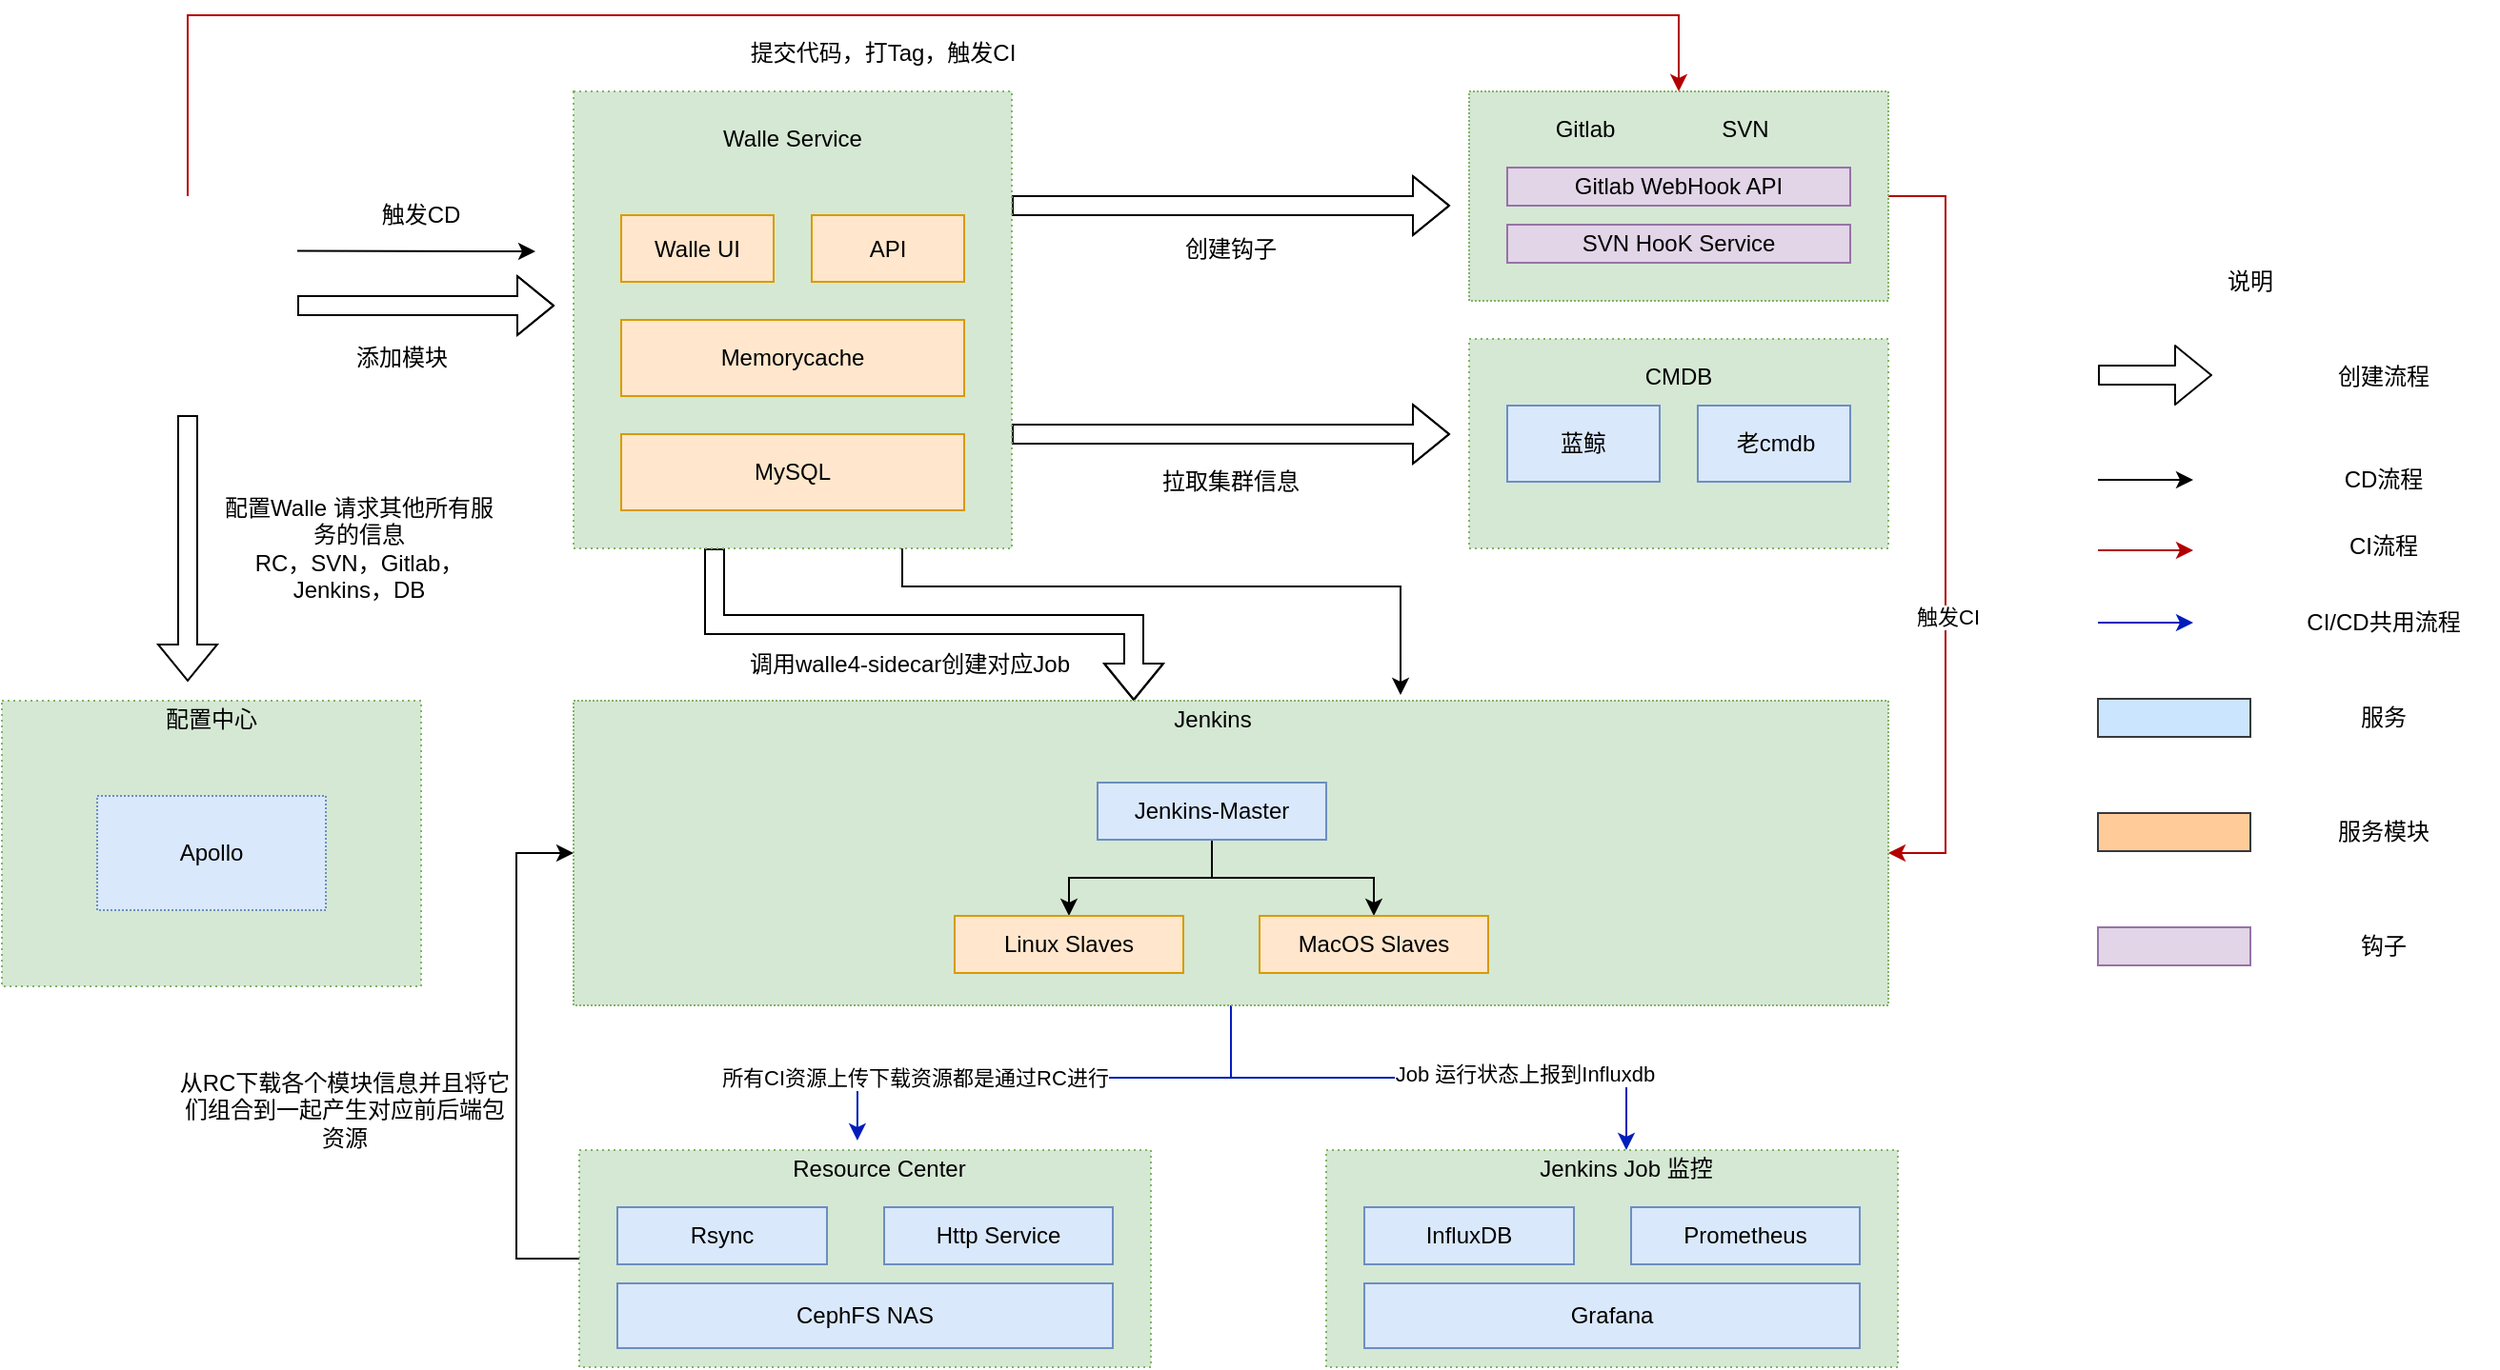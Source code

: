 <mxfile version="15.0.6" type="github">
  <diagram id="AXgErbdqmW1uvMMUfdcA" name="Page-1">
    <mxGraphModel dx="2493" dy="794" grid="1" gridSize="10" guides="1" tooltips="1" connect="1" arrows="0" fold="1" page="1" pageScale="1" pageWidth="827" pageHeight="1169" math="0" shadow="0">
      <root>
        <mxCell id="0" />
        <mxCell id="1" parent="0" />
        <mxCell id="Sv1BnkRDJ85HCmsinTIL-1" value="" style="rounded=0;whiteSpace=wrap;html=1;dashed=1;dashPattern=1 2;fillColor=#d5e8d4;strokeColor=#82b366;" parent="1" vertex="1">
          <mxGeometry x="130" y="220" width="220" height="110" as="geometry" />
        </mxCell>
        <mxCell id="Sv1BnkRDJ85HCmsinTIL-2" value="" style="rounded=0;whiteSpace=wrap;html=1;fillColor=#dae8fc;strokeColor=#6c8ebf;" parent="1" vertex="1">
          <mxGeometry x="150" y="255" width="80" height="40" as="geometry" />
        </mxCell>
        <mxCell id="Sv1BnkRDJ85HCmsinTIL-3" value="" style="rounded=0;whiteSpace=wrap;html=1;fillColor=#dae8fc;strokeColor=#6c8ebf;" parent="1" vertex="1">
          <mxGeometry x="250" y="255" width="80" height="40" as="geometry" />
        </mxCell>
        <mxCell id="Sv1BnkRDJ85HCmsinTIL-4" value="CMDB" style="text;html=1;strokeColor=none;fillColor=none;align=center;verticalAlign=middle;whiteSpace=wrap;rounded=0;" parent="1" vertex="1">
          <mxGeometry x="205" y="230" width="70" height="20" as="geometry" />
        </mxCell>
        <mxCell id="Sv1BnkRDJ85HCmsinTIL-5" value="蓝鲸" style="text;html=1;strokeColor=none;fillColor=none;align=center;verticalAlign=middle;whiteSpace=wrap;rounded=0;" parent="1" vertex="1">
          <mxGeometry x="170" y="265" width="40" height="20" as="geometry" />
        </mxCell>
        <mxCell id="Sv1BnkRDJ85HCmsinTIL-6" value="老cmdb" style="text;html=1;strokeColor=none;fillColor=none;align=center;verticalAlign=middle;whiteSpace=wrap;rounded=0;" parent="1" vertex="1">
          <mxGeometry x="266" y="265" width="50" height="20" as="geometry" />
        </mxCell>
        <mxCell id="Sv1BnkRDJ85HCmsinTIL-100" style="edgeStyle=orthogonalEdgeStyle;shape=flexArrow;rounded=0;orthogonalLoop=1;jettySize=auto;html=1;exitX=0.5;exitY=1;exitDx=0;exitDy=0;entryX=0.5;entryY=0;entryDx=0;entryDy=0;" parent="1" edge="1">
          <mxGeometry relative="1" as="geometry">
            <mxPoint x="-266" y="330" as="sourcePoint" />
            <mxPoint x="-46" y="410" as="targetPoint" />
            <Array as="points">
              <mxPoint x="-266" y="370" />
              <mxPoint x="-46" y="370" />
            </Array>
          </mxGeometry>
        </mxCell>
        <mxCell id="Sv1BnkRDJ85HCmsinTIL-106" style="edgeStyle=orthogonalEdgeStyle;shape=flexArrow;rounded=0;orthogonalLoop=1;jettySize=auto;html=1;exitX=1;exitY=0.25;exitDx=0;exitDy=0;" parent="1" source="Sv1BnkRDJ85HCmsinTIL-8" edge="1">
          <mxGeometry relative="1" as="geometry">
            <mxPoint x="120" y="150" as="targetPoint" />
          </mxGeometry>
        </mxCell>
        <mxCell id="Sv1BnkRDJ85HCmsinTIL-107" style="edgeStyle=orthogonalEdgeStyle;shape=flexArrow;rounded=0;orthogonalLoop=1;jettySize=auto;html=1;exitX=1;exitY=0.75;exitDx=0;exitDy=0;" parent="1" source="Sv1BnkRDJ85HCmsinTIL-8" edge="1">
          <mxGeometry relative="1" as="geometry">
            <mxPoint x="120" y="270" as="targetPoint" />
          </mxGeometry>
        </mxCell>
        <mxCell id="Sv1BnkRDJ85HCmsinTIL-157" style="edgeStyle=orthogonalEdgeStyle;rounded=0;orthogonalLoop=1;jettySize=auto;html=1;exitX=0.75;exitY=1;exitDx=0;exitDy=0;entryX=0.629;entryY=-0.019;entryDx=0;entryDy=0;entryPerimeter=0;" parent="1" source="Sv1BnkRDJ85HCmsinTIL-8" target="Sv1BnkRDJ85HCmsinTIL-24" edge="1">
          <mxGeometry relative="1" as="geometry">
            <Array as="points">
              <mxPoint x="-167" y="350" />
              <mxPoint x="94" y="350" />
            </Array>
          </mxGeometry>
        </mxCell>
        <mxCell id="Sv1BnkRDJ85HCmsinTIL-8" value="" style="rounded=0;whiteSpace=wrap;html=1;dashed=1;dashPattern=1 2;fillColor=#d5e8d4;strokeColor=#82b366;" parent="1" vertex="1">
          <mxGeometry x="-340" y="90" width="230" height="240" as="geometry" />
        </mxCell>
        <mxCell id="Sv1BnkRDJ85HCmsinTIL-11" value="Walle Service" style="text;html=1;strokeColor=none;fillColor=none;align=center;verticalAlign=middle;whiteSpace=wrap;rounded=0;" parent="1" vertex="1">
          <mxGeometry x="-280" y="100" width="110" height="30" as="geometry" />
        </mxCell>
        <mxCell id="Sv1BnkRDJ85HCmsinTIL-16" value="Walle UI" style="rounded=0;whiteSpace=wrap;html=1;fillColor=#ffe6cc;strokeColor=#d79b00;" parent="1" vertex="1">
          <mxGeometry x="-315" y="155" width="80" height="35" as="geometry" />
        </mxCell>
        <mxCell id="Sv1BnkRDJ85HCmsinTIL-17" value="MySQL" style="rounded=0;whiteSpace=wrap;html=1;fillColor=#ffe6cc;strokeColor=#d79b00;" parent="1" vertex="1">
          <mxGeometry x="-315" y="270" width="180" height="40" as="geometry" />
        </mxCell>
        <mxCell id="Sv1BnkRDJ85HCmsinTIL-18" value="Memorycache" style="rounded=0;whiteSpace=wrap;html=1;fillColor=#ffe6cc;strokeColor=#d79b00;" parent="1" vertex="1">
          <mxGeometry x="-315" y="210" width="180" height="40" as="geometry" />
        </mxCell>
        <mxCell id="Sv1BnkRDJ85HCmsinTIL-120" style="edgeStyle=orthogonalEdgeStyle;rounded=0;orthogonalLoop=1;jettySize=auto;html=1;exitX=1;exitY=0.5;exitDx=0;exitDy=0;entryX=1;entryY=0.5;entryDx=0;entryDy=0;fillColor=#e51400;strokeColor=#B20000;" parent="1" source="Sv1BnkRDJ85HCmsinTIL-20" target="Sv1BnkRDJ85HCmsinTIL-24" edge="1">
          <mxGeometry relative="1" as="geometry">
            <Array as="points">
              <mxPoint x="380" y="145" />
              <mxPoint x="380" y="490" />
            </Array>
          </mxGeometry>
        </mxCell>
        <mxCell id="Sv1BnkRDJ85HCmsinTIL-121" value="触发CI" style="edgeLabel;html=1;align=center;verticalAlign=middle;resizable=0;points=[];" parent="Sv1BnkRDJ85HCmsinTIL-120" vertex="1" connectable="0">
          <mxGeometry x="0.239" y="1" relative="1" as="geometry">
            <mxPoint as="offset" />
          </mxGeometry>
        </mxCell>
        <mxCell id="Sv1BnkRDJ85HCmsinTIL-20" value="" style="rounded=0;whiteSpace=wrap;html=1;dashed=1;dashPattern=1 1;fillColor=#d5e8d4;strokeColor=#82b366;" parent="1" vertex="1">
          <mxGeometry x="130" y="90" width="220" height="110" as="geometry" />
        </mxCell>
        <mxCell id="Sv1BnkRDJ85HCmsinTIL-22" value="Gitlab" style="text;html=1;strokeColor=none;fillColor=none;align=center;verticalAlign=middle;whiteSpace=wrap;rounded=0;" parent="1" vertex="1">
          <mxGeometry x="171" y="100" width="40" height="20" as="geometry" />
        </mxCell>
        <mxCell id="Sv1BnkRDJ85HCmsinTIL-122" style="edgeStyle=orthogonalEdgeStyle;rounded=0;orthogonalLoop=1;jettySize=auto;html=1;exitX=0.5;exitY=1;exitDx=0;exitDy=0;entryX=0.39;entryY=-0.15;entryDx=0;entryDy=0;entryPerimeter=0;fillColor=#0050ef;strokeColor=#001DBC;" parent="1" edge="1">
          <mxGeometry relative="1" as="geometry">
            <mxPoint x="5" y="568" as="sourcePoint" />
            <mxPoint x="-191.05" y="641" as="targetPoint" />
            <Array as="points">
              <mxPoint x="5" y="608" />
              <mxPoint x="-191" y="608" />
            </Array>
          </mxGeometry>
        </mxCell>
        <mxCell id="Sv1BnkRDJ85HCmsinTIL-126" value="所有CI资源上传下载资源都是通过RC进行" style="edgeLabel;html=1;align=center;verticalAlign=middle;resizable=0;points=[];" parent="Sv1BnkRDJ85HCmsinTIL-122" vertex="1" connectable="0">
          <mxGeometry x="0.532" relative="1" as="geometry">
            <mxPoint as="offset" />
          </mxGeometry>
        </mxCell>
        <mxCell id="Sv1BnkRDJ85HCmsinTIL-123" style="edgeStyle=orthogonalEdgeStyle;rounded=0;orthogonalLoop=1;jettySize=auto;html=1;exitX=0.5;exitY=1;exitDx=0;exitDy=0;entryX=0.5;entryY=0;entryDx=0;entryDy=0;fillColor=#0050ef;strokeColor=#001DBC;" parent="1" source="Sv1BnkRDJ85HCmsinTIL-24" target="Sv1BnkRDJ85HCmsinTIL-132" edge="1">
          <mxGeometry relative="1" as="geometry">
            <mxPoint x="245" y="650" as="targetPoint" />
          </mxGeometry>
        </mxCell>
        <mxCell id="Sv1BnkRDJ85HCmsinTIL-125" value="Job 运行状态上报到Influxdb" style="edgeLabel;html=1;align=center;verticalAlign=middle;resizable=0;points=[];" parent="Sv1BnkRDJ85HCmsinTIL-123" vertex="1" connectable="0">
          <mxGeometry x="0.356" y="2" relative="1" as="geometry">
            <mxPoint as="offset" />
          </mxGeometry>
        </mxCell>
        <mxCell id="Sv1BnkRDJ85HCmsinTIL-24" value="" style="rounded=0;whiteSpace=wrap;html=1;dashed=1;dashPattern=1 1;fillColor=#d5e8d4;strokeColor=#82b366;" parent="1" vertex="1">
          <mxGeometry x="-340" y="410" width="690" height="160" as="geometry" />
        </mxCell>
        <mxCell id="Sv1BnkRDJ85HCmsinTIL-25" value="Jenkins" style="text;html=1;strokeColor=none;fillColor=none;align=center;verticalAlign=middle;whiteSpace=wrap;rounded=0;" parent="1" vertex="1">
          <mxGeometry x="-32.5" y="410" width="55" height="20" as="geometry" />
        </mxCell>
        <mxCell id="Sv1BnkRDJ85HCmsinTIL-35" style="edgeStyle=orthogonalEdgeStyle;rounded=0;orthogonalLoop=1;jettySize=auto;html=1;exitX=0.5;exitY=1;exitDx=0;exitDy=0;entryX=0.5;entryY=0;entryDx=0;entryDy=0;" parent="1" source="Sv1BnkRDJ85HCmsinTIL-28" target="Sv1BnkRDJ85HCmsinTIL-30" edge="1">
          <mxGeometry relative="1" as="geometry">
            <mxPoint x="12.52" y="523" as="targetPoint" />
            <Array as="points">
              <mxPoint x="-5" y="503" />
              <mxPoint x="-80" y="503" />
            </Array>
          </mxGeometry>
        </mxCell>
        <mxCell id="Sv1BnkRDJ85HCmsinTIL-37" style="edgeStyle=orthogonalEdgeStyle;rounded=0;orthogonalLoop=1;jettySize=auto;html=1;exitX=0.5;exitY=1;exitDx=0;exitDy=0;entryX=0.5;entryY=0;entryDx=0;entryDy=0;" parent="1" source="Sv1BnkRDJ85HCmsinTIL-28" target="Sv1BnkRDJ85HCmsinTIL-31" edge="1">
          <mxGeometry relative="1" as="geometry" />
        </mxCell>
        <mxCell id="Sv1BnkRDJ85HCmsinTIL-28" value="Jenkins-Master" style="rounded=0;whiteSpace=wrap;html=1;fillColor=#dae8fc;strokeColor=#6c8ebf;" parent="1" vertex="1">
          <mxGeometry x="-65" y="453" width="120" height="30" as="geometry" />
        </mxCell>
        <mxCell id="Sv1BnkRDJ85HCmsinTIL-30" value="Linux Slaves" style="rounded=0;whiteSpace=wrap;html=1;fillColor=#ffe6cc;strokeColor=#d79b00;" parent="1" vertex="1">
          <mxGeometry x="-140" y="523" width="120" height="30" as="geometry" />
        </mxCell>
        <mxCell id="Sv1BnkRDJ85HCmsinTIL-31" value="MacOS Slaves" style="rounded=0;whiteSpace=wrap;html=1;fillColor=#ffe6cc;strokeColor=#d79b00;" parent="1" vertex="1">
          <mxGeometry x="20" y="523" width="120" height="30" as="geometry" />
        </mxCell>
        <mxCell id="Sv1BnkRDJ85HCmsinTIL-50" value="SVN" style="text;html=1;strokeColor=none;fillColor=none;align=center;verticalAlign=middle;whiteSpace=wrap;rounded=0;" parent="1" vertex="1">
          <mxGeometry x="255" y="100" width="40" height="20" as="geometry" />
        </mxCell>
        <mxCell id="Sv1BnkRDJ85HCmsinTIL-51" value="SVN HooK Service" style="rounded=0;whiteSpace=wrap;html=1;fillColor=#e1d5e7;strokeColor=#9673a6;" parent="1" vertex="1">
          <mxGeometry x="150" y="160" width="180" height="20" as="geometry" />
        </mxCell>
        <mxCell id="Sv1BnkRDJ85HCmsinTIL-52" value="Gitlab WebHook API" style="rounded=0;whiteSpace=wrap;html=1;fillColor=#e1d5e7;strokeColor=#9673a6;" parent="1" vertex="1">
          <mxGeometry x="150" y="130" width="180" height="20" as="geometry" />
        </mxCell>
        <mxCell id="Sv1BnkRDJ85HCmsinTIL-53" value="" style="rounded=0;whiteSpace=wrap;html=1;dashed=1;dashPattern=1 2;fillColor=#d5e8d4;strokeColor=#82b366;" parent="1" vertex="1">
          <mxGeometry x="-640" y="410" width="220" height="150" as="geometry" />
        </mxCell>
        <mxCell id="Sv1BnkRDJ85HCmsinTIL-56" value="配置中心" style="text;html=1;strokeColor=none;fillColor=none;align=center;verticalAlign=middle;whiteSpace=wrap;rounded=0;" parent="1" vertex="1">
          <mxGeometry x="-565" y="410" width="70" height="20" as="geometry" />
        </mxCell>
        <mxCell id="Sv1BnkRDJ85HCmsinTIL-159" style="edgeStyle=orthogonalEdgeStyle;rounded=0;orthogonalLoop=1;jettySize=auto;html=1;exitX=0;exitY=0.5;exitDx=0;exitDy=0;entryX=0;entryY=0.5;entryDx=0;entryDy=0;" parent="1" source="Sv1BnkRDJ85HCmsinTIL-59" target="Sv1BnkRDJ85HCmsinTIL-24" edge="1">
          <mxGeometry relative="1" as="geometry">
            <Array as="points">
              <mxPoint x="-370" y="703" />
              <mxPoint x="-370" y="490" />
            </Array>
          </mxGeometry>
        </mxCell>
        <mxCell id="Sv1BnkRDJ85HCmsinTIL-59" value="" style="rounded=0;whiteSpace=wrap;html=1;dashed=1;dashPattern=1 2;fillColor=#d5e8d4;strokeColor=#82b366;" parent="1" vertex="1">
          <mxGeometry x="-337" y="646" width="300" height="114" as="geometry" />
        </mxCell>
        <mxCell id="Sv1BnkRDJ85HCmsinTIL-60" value="Resource Center" style="text;html=1;strokeColor=none;fillColor=none;align=center;verticalAlign=middle;whiteSpace=wrap;rounded=0;" parent="1" vertex="1">
          <mxGeometry x="-232" y="646" width="105" height="20" as="geometry" />
        </mxCell>
        <mxCell id="Sv1BnkRDJ85HCmsinTIL-62" value="CephFS NAS" style="rounded=0;whiteSpace=wrap;html=1;fillColor=#dae8fc;strokeColor=#6c8ebf;" parent="1" vertex="1">
          <mxGeometry x="-317" y="716" width="260" height="34" as="geometry" />
        </mxCell>
        <mxCell id="Sv1BnkRDJ85HCmsinTIL-71" value="Rsync" style="rounded=0;whiteSpace=wrap;html=1;fillColor=#dae8fc;strokeColor=#6c8ebf;" parent="1" vertex="1">
          <mxGeometry x="-317" y="676" width="110" height="30" as="geometry" />
        </mxCell>
        <mxCell id="Sv1BnkRDJ85HCmsinTIL-72" value="Http Service" style="rounded=0;whiteSpace=wrap;html=1;fillColor=#dae8fc;strokeColor=#6c8ebf;" parent="1" vertex="1">
          <mxGeometry x="-177" y="676" width="120" height="30" as="geometry" />
        </mxCell>
        <mxCell id="Sv1BnkRDJ85HCmsinTIL-81" value="Apollo" style="rounded=0;whiteSpace=wrap;html=1;dashed=1;dashPattern=1 1;fillColor=#dae8fc;strokeColor=#6c8ebf;" parent="1" vertex="1">
          <mxGeometry x="-590" y="460" width="120" height="60" as="geometry" />
        </mxCell>
        <mxCell id="Sv1BnkRDJ85HCmsinTIL-84" value="API" style="rounded=0;whiteSpace=wrap;html=1;fillColor=#ffe6cc;strokeColor=#d79b00;" parent="1" vertex="1">
          <mxGeometry x="-215" y="155" width="80" height="35" as="geometry" />
        </mxCell>
        <mxCell id="Sv1BnkRDJ85HCmsinTIL-96" style="edgeStyle=orthogonalEdgeStyle;shape=flexArrow;curved=1;rounded=0;orthogonalLoop=1;jettySize=auto;html=1;" parent="1" source="Sv1BnkRDJ85HCmsinTIL-93" edge="1">
          <mxGeometry relative="1" as="geometry">
            <mxPoint x="-350" y="202.5" as="targetPoint" />
            <Array as="points">
              <mxPoint x="-430" y="203" />
              <mxPoint x="-430" y="203" />
            </Array>
          </mxGeometry>
        </mxCell>
        <mxCell id="Sv1BnkRDJ85HCmsinTIL-119" style="edgeStyle=orthogonalEdgeStyle;rounded=0;orthogonalLoop=1;jettySize=auto;html=1;exitX=0.5;exitY=0;exitDx=0;exitDy=0;entryX=0.5;entryY=0;entryDx=0;entryDy=0;fillColor=#e51400;strokeColor=#B20000;" parent="1" source="Sv1BnkRDJ85HCmsinTIL-93" target="Sv1BnkRDJ85HCmsinTIL-20" edge="1">
          <mxGeometry relative="1" as="geometry">
            <Array as="points">
              <mxPoint x="-542" y="50" />
              <mxPoint x="240" y="50" />
            </Array>
          </mxGeometry>
        </mxCell>
        <mxCell id="Sv1BnkRDJ85HCmsinTIL-136" style="edgeStyle=none;shape=flexArrow;rounded=0;orthogonalLoop=1;jettySize=auto;html=1;" parent="1" source="Sv1BnkRDJ85HCmsinTIL-93" edge="1">
          <mxGeometry relative="1" as="geometry">
            <mxPoint x="-542.5" y="400" as="targetPoint" />
          </mxGeometry>
        </mxCell>
        <mxCell id="Sv1BnkRDJ85HCmsinTIL-153" style="edgeStyle=none;rounded=0;orthogonalLoop=1;jettySize=auto;html=1;exitX=1;exitY=0.25;exitDx=0;exitDy=0;" parent="1" source="Sv1BnkRDJ85HCmsinTIL-93" edge="1">
          <mxGeometry relative="1" as="geometry">
            <mxPoint x="-360" y="174" as="targetPoint" />
          </mxGeometry>
        </mxCell>
        <mxCell id="Sv1BnkRDJ85HCmsinTIL-93" value="" style="shape=image;html=1;verticalAlign=top;verticalLabelPosition=bottom;labelBackgroundColor=#ffffff;imageAspect=0;aspect=fixed;image=https://cdn4.iconfinder.com/data/icons/mayssam/512/user-128.png;dashed=1;dashPattern=1 1;" parent="1" vertex="1">
          <mxGeometry x="-600" y="145" width="115" height="115" as="geometry" />
        </mxCell>
        <mxCell id="Sv1BnkRDJ85HCmsinTIL-98" value="添加模块" style="text;html=1;strokeColor=none;fillColor=none;align=center;verticalAlign=middle;whiteSpace=wrap;rounded=0;dashed=1;dashPattern=1 1;" parent="1" vertex="1">
          <mxGeometry x="-480" y="220" width="100" height="20" as="geometry" />
        </mxCell>
        <mxCell id="Sv1BnkRDJ85HCmsinTIL-102" value="提交代码，打Tag，触发CI" style="text;html=1;strokeColor=none;fillColor=none;align=center;verticalAlign=middle;whiteSpace=wrap;rounded=0;dashed=1;dashPattern=1 1;" parent="1" vertex="1">
          <mxGeometry x="-265" y="60" width="175" height="20" as="geometry" />
        </mxCell>
        <mxCell id="Sv1BnkRDJ85HCmsinTIL-105" value="调用walle4-sidecar创建对应Job" style="text;html=1;strokeColor=none;fillColor=none;align=center;verticalAlign=middle;whiteSpace=wrap;rounded=0;dashed=1;dashPattern=1 1;" parent="1" vertex="1">
          <mxGeometry x="-251" y="381" width="175" height="20" as="geometry" />
        </mxCell>
        <mxCell id="Sv1BnkRDJ85HCmsinTIL-108" value="创建钩子" style="text;html=1;strokeColor=none;fillColor=none;align=center;verticalAlign=middle;whiteSpace=wrap;rounded=0;dashed=1;dashPattern=1 1;" parent="1" vertex="1">
          <mxGeometry x="-50" y="162.5" width="110" height="20" as="geometry" />
        </mxCell>
        <mxCell id="Sv1BnkRDJ85HCmsinTIL-109" value="拉取集群信息" style="text;html=1;strokeColor=none;fillColor=none;align=center;verticalAlign=middle;whiteSpace=wrap;rounded=0;dashed=1;dashPattern=1 1;" parent="1" vertex="1">
          <mxGeometry x="-40" y="285" width="90" height="20" as="geometry" />
        </mxCell>
        <mxCell id="Sv1BnkRDJ85HCmsinTIL-131" value="" style="rounded=0;whiteSpace=wrap;html=1;dashed=1;dashPattern=1 2;fillColor=#d5e8d4;strokeColor=#82b366;" parent="1" vertex="1">
          <mxGeometry x="55" y="646" width="300" height="114" as="geometry" />
        </mxCell>
        <mxCell id="Sv1BnkRDJ85HCmsinTIL-132" value="Jenkins Job 监控" style="text;html=1;strokeColor=none;fillColor=none;align=center;verticalAlign=middle;whiteSpace=wrap;rounded=0;" parent="1" vertex="1">
          <mxGeometry x="160" y="646" width="105" height="20" as="geometry" />
        </mxCell>
        <mxCell id="Sv1BnkRDJ85HCmsinTIL-133" value="Grafana" style="rounded=0;whiteSpace=wrap;html=1;fillColor=#dae8fc;strokeColor=#6c8ebf;" parent="1" vertex="1">
          <mxGeometry x="75" y="716" width="260" height="34" as="geometry" />
        </mxCell>
        <mxCell id="Sv1BnkRDJ85HCmsinTIL-134" value="InfluxDB" style="rounded=0;whiteSpace=wrap;html=1;fillColor=#dae8fc;strokeColor=#6c8ebf;" parent="1" vertex="1">
          <mxGeometry x="75" y="676" width="110" height="30" as="geometry" />
        </mxCell>
        <mxCell id="Sv1BnkRDJ85HCmsinTIL-135" value="Prometheus" style="rounded=0;whiteSpace=wrap;html=1;fillColor=#dae8fc;strokeColor=#6c8ebf;" parent="1" vertex="1">
          <mxGeometry x="215" y="676" width="120" height="30" as="geometry" />
        </mxCell>
        <mxCell id="Sv1BnkRDJ85HCmsinTIL-138" value="配置Walle 请求其他所有服务的信息&lt;br&gt;RC，SVN，Gitlab，Jenkins，DB" style="text;html=1;strokeColor=none;fillColor=none;align=center;verticalAlign=middle;whiteSpace=wrap;rounded=0;dashed=1;dashPattern=1 1;" parent="1" vertex="1">
          <mxGeometry x="-525" y="290" width="145" height="80" as="geometry" />
        </mxCell>
        <mxCell id="Sv1BnkRDJ85HCmsinTIL-141" value="" style="shape=flexArrow;endArrow=classic;html=1;" parent="1" edge="1">
          <mxGeometry width="50" height="50" relative="1" as="geometry">
            <mxPoint x="460" y="239" as="sourcePoint" />
            <mxPoint x="520" y="239" as="targetPoint" />
          </mxGeometry>
        </mxCell>
        <mxCell id="Sv1BnkRDJ85HCmsinTIL-142" value="" style="endArrow=classic;html=1;" parent="1" edge="1">
          <mxGeometry width="50" height="50" relative="1" as="geometry">
            <mxPoint x="460" y="294" as="sourcePoint" />
            <mxPoint x="510" y="294" as="targetPoint" />
          </mxGeometry>
        </mxCell>
        <mxCell id="Sv1BnkRDJ85HCmsinTIL-143" value="说明" style="text;html=1;strokeColor=none;fillColor=none;align=center;verticalAlign=middle;whiteSpace=wrap;rounded=0;dashed=1;dashPattern=1 1;" parent="1" vertex="1">
          <mxGeometry x="480" y="180" width="120" height="20" as="geometry" />
        </mxCell>
        <mxCell id="Sv1BnkRDJ85HCmsinTIL-144" value="创建流程" style="text;html=1;strokeColor=none;fillColor=none;align=center;verticalAlign=middle;whiteSpace=wrap;rounded=0;dashed=1;dashPattern=1 1;" parent="1" vertex="1">
          <mxGeometry x="550" y="230" width="120" height="20" as="geometry" />
        </mxCell>
        <mxCell id="Sv1BnkRDJ85HCmsinTIL-145" value="CD流程" style="text;html=1;strokeColor=none;fillColor=none;align=center;verticalAlign=middle;whiteSpace=wrap;rounded=0;dashed=1;dashPattern=1 1;" parent="1" vertex="1">
          <mxGeometry x="550" y="284" width="120" height="20" as="geometry" />
        </mxCell>
        <mxCell id="Sv1BnkRDJ85HCmsinTIL-146" value="" style="rounded=0;whiteSpace=wrap;html=1;fillColor=#cce5ff;strokeColor=#36393d;" parent="1" vertex="1">
          <mxGeometry x="460" y="409" width="80" height="20" as="geometry" />
        </mxCell>
        <mxCell id="Sv1BnkRDJ85HCmsinTIL-147" value="" style="rounded=0;whiteSpace=wrap;html=1;fillColor=#ffcc99;strokeColor=#36393d;" parent="1" vertex="1">
          <mxGeometry x="460" y="469" width="80" height="20" as="geometry" />
        </mxCell>
        <mxCell id="Sv1BnkRDJ85HCmsinTIL-148" value="" style="rounded=0;whiteSpace=wrap;html=1;fillColor=#e1d5e7;strokeColor=#9673a6;" parent="1" vertex="1">
          <mxGeometry x="460" y="529" width="80" height="20" as="geometry" />
        </mxCell>
        <mxCell id="Sv1BnkRDJ85HCmsinTIL-149" value="服务" style="text;html=1;strokeColor=none;fillColor=none;align=center;verticalAlign=middle;whiteSpace=wrap;rounded=0;dashed=1;dashPattern=1 1;" parent="1" vertex="1">
          <mxGeometry x="550" y="409" width="120" height="20" as="geometry" />
        </mxCell>
        <mxCell id="Sv1BnkRDJ85HCmsinTIL-150" value="服务模块" style="text;html=1;strokeColor=none;fillColor=none;align=center;verticalAlign=middle;whiteSpace=wrap;rounded=0;dashed=1;dashPattern=1 1;" parent="1" vertex="1">
          <mxGeometry x="550" y="469" width="120" height="20" as="geometry" />
        </mxCell>
        <mxCell id="Sv1BnkRDJ85HCmsinTIL-151" value="钩子" style="text;html=1;strokeColor=none;fillColor=none;align=center;verticalAlign=middle;whiteSpace=wrap;rounded=0;dashed=1;dashPattern=1 1;" parent="1" vertex="1">
          <mxGeometry x="550" y="529" width="120" height="20" as="geometry" />
        </mxCell>
        <mxCell id="Sv1BnkRDJ85HCmsinTIL-154" value="触发CD" style="text;html=1;strokeColor=none;fillColor=none;align=center;verticalAlign=middle;whiteSpace=wrap;rounded=0;dashed=1;dashPattern=1 1;" parent="1" vertex="1">
          <mxGeometry x="-470" y="145" width="100" height="20" as="geometry" />
        </mxCell>
        <mxCell id="Sv1BnkRDJ85HCmsinTIL-160" value="从RC下载各个模块信息并且将它们组合到一起产生对应前后端包资源" style="text;html=1;strokeColor=none;fillColor=none;align=center;verticalAlign=middle;whiteSpace=wrap;rounded=0;" parent="1" vertex="1">
          <mxGeometry x="-550" y="570" width="180" height="110" as="geometry" />
        </mxCell>
        <mxCell id="Sv1BnkRDJ85HCmsinTIL-161" value="" style="endArrow=classic;html=1;fillColor=#e51400;strokeColor=#B20000;" parent="1" edge="1">
          <mxGeometry width="50" height="50" relative="1" as="geometry">
            <mxPoint x="460" y="331" as="sourcePoint" />
            <mxPoint x="510" y="331" as="targetPoint" />
          </mxGeometry>
        </mxCell>
        <mxCell id="Sv1BnkRDJ85HCmsinTIL-162" value="CI流程" style="text;html=1;strokeColor=none;fillColor=none;align=center;verticalAlign=middle;whiteSpace=wrap;rounded=0;dashed=1;dashPattern=1 1;" parent="1" vertex="1">
          <mxGeometry x="550" y="319" width="120" height="20" as="geometry" />
        </mxCell>
        <mxCell id="Sv1BnkRDJ85HCmsinTIL-163" value="" style="endArrow=classic;html=1;fillColor=#0050ef;strokeColor=#001DBC;" parent="1" edge="1">
          <mxGeometry width="50" height="50" relative="1" as="geometry">
            <mxPoint x="460" y="369" as="sourcePoint" />
            <mxPoint x="510" y="369" as="targetPoint" />
          </mxGeometry>
        </mxCell>
        <mxCell id="Sv1BnkRDJ85HCmsinTIL-164" value="CI/CD共用流程" style="text;html=1;strokeColor=none;fillColor=none;align=center;verticalAlign=middle;whiteSpace=wrap;rounded=0;dashed=1;dashPattern=1 1;" parent="1" vertex="1">
          <mxGeometry x="550" y="359" width="120" height="20" as="geometry" />
        </mxCell>
      </root>
    </mxGraphModel>
  </diagram>
</mxfile>
